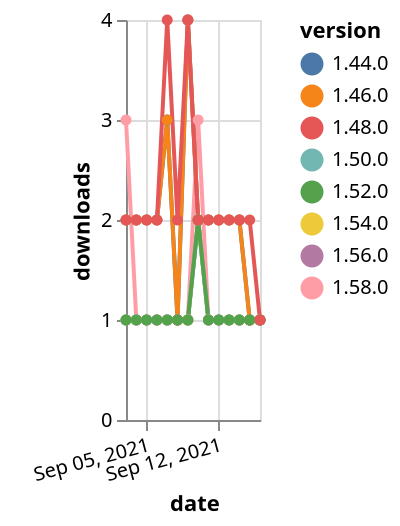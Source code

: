 {"$schema": "https://vega.github.io/schema/vega-lite/v5.json", "description": "A simple bar chart with embedded data.", "data": {"values": [{"date": "2021-09-03", "total": 163, "delta": 1, "version": "1.56.0"}, {"date": "2021-09-04", "total": 164, "delta": 1, "version": "1.56.0"}, {"date": "2021-09-05", "total": 165, "delta": 1, "version": "1.56.0"}, {"date": "2021-09-06", "total": 166, "delta": 1, "version": "1.56.0"}, {"date": "2021-09-07", "total": 167, "delta": 1, "version": "1.56.0"}, {"date": "2021-09-08", "total": 168, "delta": 1, "version": "1.56.0"}, {"date": "2021-09-09", "total": 169, "delta": 1, "version": "1.56.0"}, {"date": "2021-09-10", "total": 171, "delta": 2, "version": "1.56.0"}, {"date": "2021-09-11", "total": 172, "delta": 1, "version": "1.56.0"}, {"date": "2021-09-12", "total": 173, "delta": 1, "version": "1.56.0"}, {"date": "2021-09-13", "total": 174, "delta": 1, "version": "1.56.0"}, {"date": "2021-09-14", "total": 175, "delta": 1, "version": "1.56.0"}, {"date": "2021-09-15", "total": 176, "delta": 1, "version": "1.56.0"}, {"date": "2021-09-16", "total": 177, "delta": 1, "version": "1.56.0"}, {"date": "2021-09-03", "total": 189, "delta": 1, "version": "1.54.0"}, {"date": "2021-09-04", "total": 190, "delta": 1, "version": "1.54.0"}, {"date": "2021-09-05", "total": 191, "delta": 1, "version": "1.54.0"}, {"date": "2021-09-06", "total": 192, "delta": 1, "version": "1.54.0"}, {"date": "2021-09-07", "total": 193, "delta": 1, "version": "1.54.0"}, {"date": "2021-09-08", "total": 194, "delta": 1, "version": "1.54.0"}, {"date": "2021-09-09", "total": 195, "delta": 1, "version": "1.54.0"}, {"date": "2021-09-10", "total": 197, "delta": 2, "version": "1.54.0"}, {"date": "2021-09-11", "total": 198, "delta": 1, "version": "1.54.0"}, {"date": "2021-09-12", "total": 199, "delta": 1, "version": "1.54.0"}, {"date": "2021-09-13", "total": 200, "delta": 1, "version": "1.54.0"}, {"date": "2021-09-14", "total": 201, "delta": 1, "version": "1.54.0"}, {"date": "2021-09-15", "total": 202, "delta": 1, "version": "1.54.0"}, {"date": "2021-09-16", "total": 203, "delta": 1, "version": "1.54.0"}, {"date": "2021-09-03", "total": 195, "delta": 3, "version": "1.58.0"}, {"date": "2021-09-04", "total": 196, "delta": 1, "version": "1.58.0"}, {"date": "2021-09-05", "total": 197, "delta": 1, "version": "1.58.0"}, {"date": "2021-09-06", "total": 198, "delta": 1, "version": "1.58.0"}, {"date": "2021-09-07", "total": 199, "delta": 1, "version": "1.58.0"}, {"date": "2021-09-08", "total": 200, "delta": 1, "version": "1.58.0"}, {"date": "2021-09-09", "total": 201, "delta": 1, "version": "1.58.0"}, {"date": "2021-09-10", "total": 204, "delta": 3, "version": "1.58.0"}, {"date": "2021-09-11", "total": 205, "delta": 1, "version": "1.58.0"}, {"date": "2021-09-12", "total": 206, "delta": 1, "version": "1.58.0"}, {"date": "2021-09-13", "total": 207, "delta": 1, "version": "1.58.0"}, {"date": "2021-09-14", "total": 208, "delta": 1, "version": "1.58.0"}, {"date": "2021-09-15", "total": 209, "delta": 1, "version": "1.58.0"}, {"date": "2021-09-16", "total": 210, "delta": 1, "version": "1.58.0"}, {"date": "2021-09-03", "total": 251, "delta": 1, "version": "1.50.0"}, {"date": "2021-09-04", "total": 252, "delta": 1, "version": "1.50.0"}, {"date": "2021-09-05", "total": 253, "delta": 1, "version": "1.50.0"}, {"date": "2021-09-06", "total": 254, "delta": 1, "version": "1.50.0"}, {"date": "2021-09-07", "total": 255, "delta": 1, "version": "1.50.0"}, {"date": "2021-09-08", "total": 256, "delta": 1, "version": "1.50.0"}, {"date": "2021-09-09", "total": 257, "delta": 1, "version": "1.50.0"}, {"date": "2021-09-10", "total": 259, "delta": 2, "version": "1.50.0"}, {"date": "2021-09-11", "total": 260, "delta": 1, "version": "1.50.0"}, {"date": "2021-09-12", "total": 261, "delta": 1, "version": "1.50.0"}, {"date": "2021-09-13", "total": 262, "delta": 1, "version": "1.50.0"}, {"date": "2021-09-14", "total": 263, "delta": 1, "version": "1.50.0"}, {"date": "2021-09-15", "total": 264, "delta": 1, "version": "1.50.0"}, {"date": "2021-09-16", "total": 265, "delta": 1, "version": "1.50.0"}, {"date": "2021-09-03", "total": 2536, "delta": 2, "version": "1.44.0"}, {"date": "2021-09-04", "total": 2538, "delta": 2, "version": "1.44.0"}, {"date": "2021-09-05", "total": 2540, "delta": 2, "version": "1.44.0"}, {"date": "2021-09-06", "total": 2542, "delta": 2, "version": "1.44.0"}, {"date": "2021-09-07", "total": 2545, "delta": 3, "version": "1.44.0"}, {"date": "2021-09-08", "total": 2546, "delta": 1, "version": "1.44.0"}, {"date": "2021-09-09", "total": 2550, "delta": 4, "version": "1.44.0"}, {"date": "2021-09-10", "total": 2552, "delta": 2, "version": "1.44.0"}, {"date": "2021-09-11", "total": 2554, "delta": 2, "version": "1.44.0"}, {"date": "2021-09-12", "total": 2556, "delta": 2, "version": "1.44.0"}, {"date": "2021-09-13", "total": 2558, "delta": 2, "version": "1.44.0"}, {"date": "2021-09-14", "total": 2560, "delta": 2, "version": "1.44.0"}, {"date": "2021-09-15", "total": 2561, "delta": 1, "version": "1.44.0"}, {"date": "2021-09-16", "total": 2562, "delta": 1, "version": "1.44.0"}, {"date": "2021-09-03", "total": 2549, "delta": 2, "version": "1.46.0"}, {"date": "2021-09-04", "total": 2551, "delta": 2, "version": "1.46.0"}, {"date": "2021-09-05", "total": 2553, "delta": 2, "version": "1.46.0"}, {"date": "2021-09-06", "total": 2555, "delta": 2, "version": "1.46.0"}, {"date": "2021-09-07", "total": 2558, "delta": 3, "version": "1.46.0"}, {"date": "2021-09-08", "total": 2559, "delta": 1, "version": "1.46.0"}, {"date": "2021-09-09", "total": 2563, "delta": 4, "version": "1.46.0"}, {"date": "2021-09-10", "total": 2565, "delta": 2, "version": "1.46.0"}, {"date": "2021-09-11", "total": 2567, "delta": 2, "version": "1.46.0"}, {"date": "2021-09-12", "total": 2569, "delta": 2, "version": "1.46.0"}, {"date": "2021-09-13", "total": 2571, "delta": 2, "version": "1.46.0"}, {"date": "2021-09-14", "total": 2573, "delta": 2, "version": "1.46.0"}, {"date": "2021-09-15", "total": 2574, "delta": 1, "version": "1.46.0"}, {"date": "2021-09-16", "total": 2575, "delta": 1, "version": "1.46.0"}, {"date": "2021-09-03", "total": 196, "delta": 1, "version": "1.52.0"}, {"date": "2021-09-04", "total": 197, "delta": 1, "version": "1.52.0"}, {"date": "2021-09-05", "total": 198, "delta": 1, "version": "1.52.0"}, {"date": "2021-09-06", "total": 199, "delta": 1, "version": "1.52.0"}, {"date": "2021-09-07", "total": 200, "delta": 1, "version": "1.52.0"}, {"date": "2021-09-08", "total": 201, "delta": 1, "version": "1.52.0"}, {"date": "2021-09-09", "total": 202, "delta": 1, "version": "1.52.0"}, {"date": "2021-09-10", "total": 204, "delta": 2, "version": "1.52.0"}, {"date": "2021-09-11", "total": 205, "delta": 1, "version": "1.52.0"}, {"date": "2021-09-12", "total": 206, "delta": 1, "version": "1.52.0"}, {"date": "2021-09-13", "total": 207, "delta": 1, "version": "1.52.0"}, {"date": "2021-09-14", "total": 208, "delta": 1, "version": "1.52.0"}, {"date": "2021-09-15", "total": 209, "delta": 1, "version": "1.52.0"}, {"date": "2021-09-16", "total": 210, "delta": 1, "version": "1.52.0"}, {"date": "2021-09-03", "total": 2472, "delta": 2, "version": "1.48.0"}, {"date": "2021-09-04", "total": 2474, "delta": 2, "version": "1.48.0"}, {"date": "2021-09-05", "total": 2476, "delta": 2, "version": "1.48.0"}, {"date": "2021-09-06", "total": 2478, "delta": 2, "version": "1.48.0"}, {"date": "2021-09-07", "total": 2482, "delta": 4, "version": "1.48.0"}, {"date": "2021-09-08", "total": 2484, "delta": 2, "version": "1.48.0"}, {"date": "2021-09-09", "total": 2488, "delta": 4, "version": "1.48.0"}, {"date": "2021-09-10", "total": 2490, "delta": 2, "version": "1.48.0"}, {"date": "2021-09-11", "total": 2492, "delta": 2, "version": "1.48.0"}, {"date": "2021-09-12", "total": 2494, "delta": 2, "version": "1.48.0"}, {"date": "2021-09-13", "total": 2496, "delta": 2, "version": "1.48.0"}, {"date": "2021-09-14", "total": 2498, "delta": 2, "version": "1.48.0"}, {"date": "2021-09-15", "total": 2500, "delta": 2, "version": "1.48.0"}, {"date": "2021-09-16", "total": 2501, "delta": 1, "version": "1.48.0"}]}, "width": "container", "mark": {"type": "line", "point": {"filled": true}}, "encoding": {"x": {"field": "date", "type": "temporal", "timeUnit": "yearmonthdate", "title": "date", "axis": {"labelAngle": -15}}, "y": {"field": "delta", "type": "quantitative", "title": "downloads"}, "color": {"field": "version", "type": "nominal"}, "tooltip": {"field": "delta"}}}